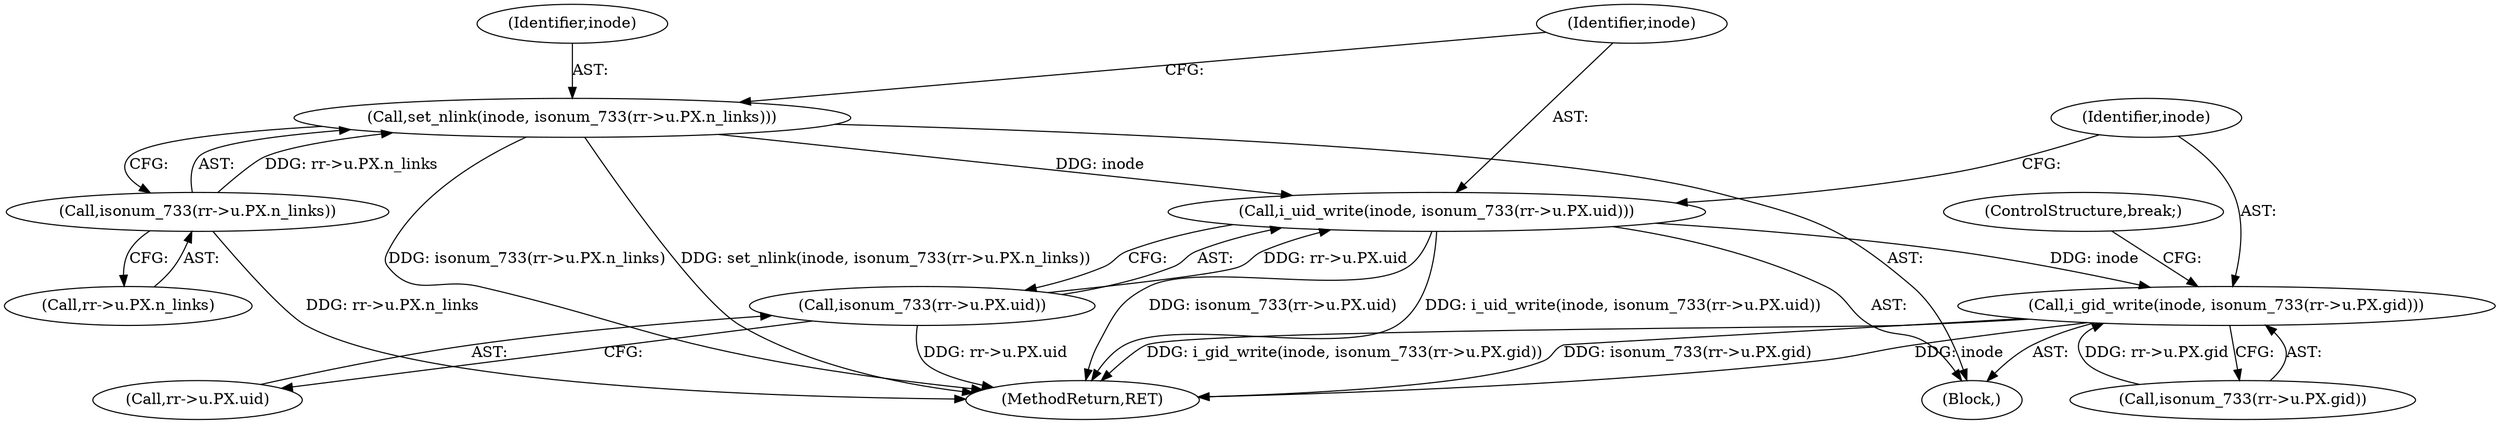 digraph "0_linux_4e2024624e678f0ebb916e6192bd23c1f9fdf696@API" {
"1000362" [label="(Call,i_uid_write(inode, isonum_733(rr->u.PX.uid)))"];
"1000352" [label="(Call,set_nlink(inode, isonum_733(rr->u.PX.n_links)))"];
"1000354" [label="(Call,isonum_733(rr->u.PX.n_links))"];
"1000364" [label="(Call,isonum_733(rr->u.PX.uid))"];
"1000372" [label="(Call,i_gid_write(inode, isonum_733(rr->u.PX.gid)))"];
"1000353" [label="(Identifier,inode)"];
"1000374" [label="(Call,isonum_733(rr->u.PX.gid))"];
"1000365" [label="(Call,rr->u.PX.uid)"];
"1000372" [label="(Call,i_gid_write(inode, isonum_733(rr->u.PX.gid)))"];
"1000352" [label="(Call,set_nlink(inode, isonum_733(rr->u.PX.n_links)))"];
"1000234" [label="(Block,)"];
"1000354" [label="(Call,isonum_733(rr->u.PX.n_links))"];
"1000382" [label="(ControlStructure,break;)"];
"1000355" [label="(Call,rr->u.PX.n_links)"];
"1000363" [label="(Identifier,inode)"];
"1000364" [label="(Call,isonum_733(rr->u.PX.uid))"];
"1000373" [label="(Identifier,inode)"];
"1001009" [label="(MethodReturn,RET)"];
"1000362" [label="(Call,i_uid_write(inode, isonum_733(rr->u.PX.uid)))"];
"1000362" -> "1000234"  [label="AST: "];
"1000362" -> "1000364"  [label="CFG: "];
"1000363" -> "1000362"  [label="AST: "];
"1000364" -> "1000362"  [label="AST: "];
"1000373" -> "1000362"  [label="CFG: "];
"1000362" -> "1001009"  [label="DDG: isonum_733(rr->u.PX.uid)"];
"1000362" -> "1001009"  [label="DDG: i_uid_write(inode, isonum_733(rr->u.PX.uid))"];
"1000352" -> "1000362"  [label="DDG: inode"];
"1000364" -> "1000362"  [label="DDG: rr->u.PX.uid"];
"1000362" -> "1000372"  [label="DDG: inode"];
"1000352" -> "1000234"  [label="AST: "];
"1000352" -> "1000354"  [label="CFG: "];
"1000353" -> "1000352"  [label="AST: "];
"1000354" -> "1000352"  [label="AST: "];
"1000363" -> "1000352"  [label="CFG: "];
"1000352" -> "1001009"  [label="DDG: set_nlink(inode, isonum_733(rr->u.PX.n_links))"];
"1000352" -> "1001009"  [label="DDG: isonum_733(rr->u.PX.n_links)"];
"1000354" -> "1000352"  [label="DDG: rr->u.PX.n_links"];
"1000354" -> "1000355"  [label="CFG: "];
"1000355" -> "1000354"  [label="AST: "];
"1000354" -> "1001009"  [label="DDG: rr->u.PX.n_links"];
"1000364" -> "1000365"  [label="CFG: "];
"1000365" -> "1000364"  [label="AST: "];
"1000364" -> "1001009"  [label="DDG: rr->u.PX.uid"];
"1000372" -> "1000234"  [label="AST: "];
"1000372" -> "1000374"  [label="CFG: "];
"1000373" -> "1000372"  [label="AST: "];
"1000374" -> "1000372"  [label="AST: "];
"1000382" -> "1000372"  [label="CFG: "];
"1000372" -> "1001009"  [label="DDG: inode"];
"1000372" -> "1001009"  [label="DDG: i_gid_write(inode, isonum_733(rr->u.PX.gid))"];
"1000372" -> "1001009"  [label="DDG: isonum_733(rr->u.PX.gid)"];
"1000374" -> "1000372"  [label="DDG: rr->u.PX.gid"];
}
